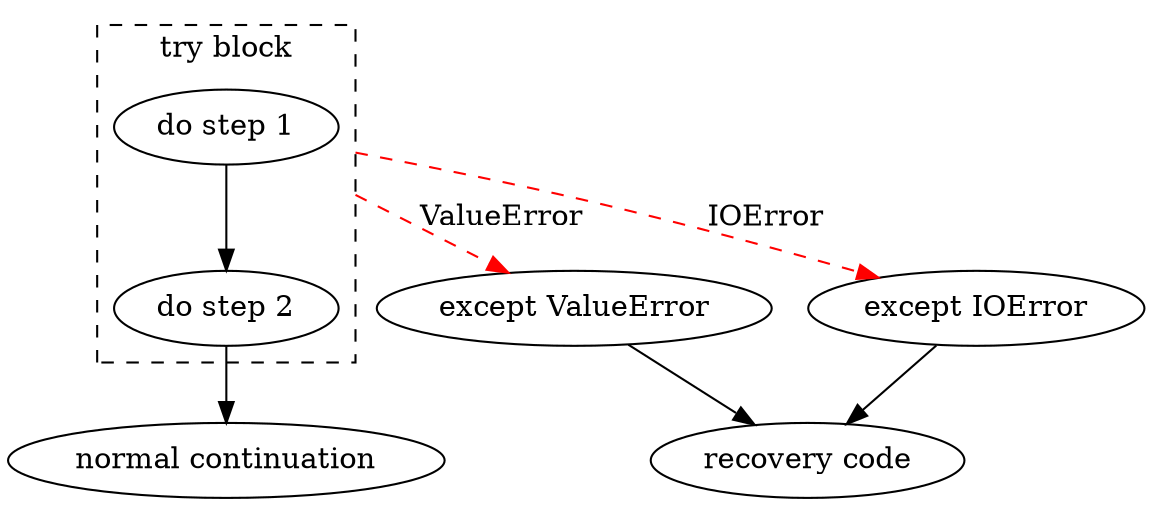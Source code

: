digraph {
	compound=true
	subgraph cluster_try {
		label="try block" style=dashed
		A [label="do step 1"]
		B [label="do step 2"]
		A -> B
	}
	C [label="normal continuation"]
	B -> C
	E1 [label="except ValueError"]
	E2 [label="except IOError"]
	A -> E1 [label=ValueError color=red ltail=cluster_try style=dashed]
	A -> E2 [label=IOError color=red ltail=cluster_try style=dashed]
	H [label="recovery code"]
	E1 -> H
	E2 -> H
}
